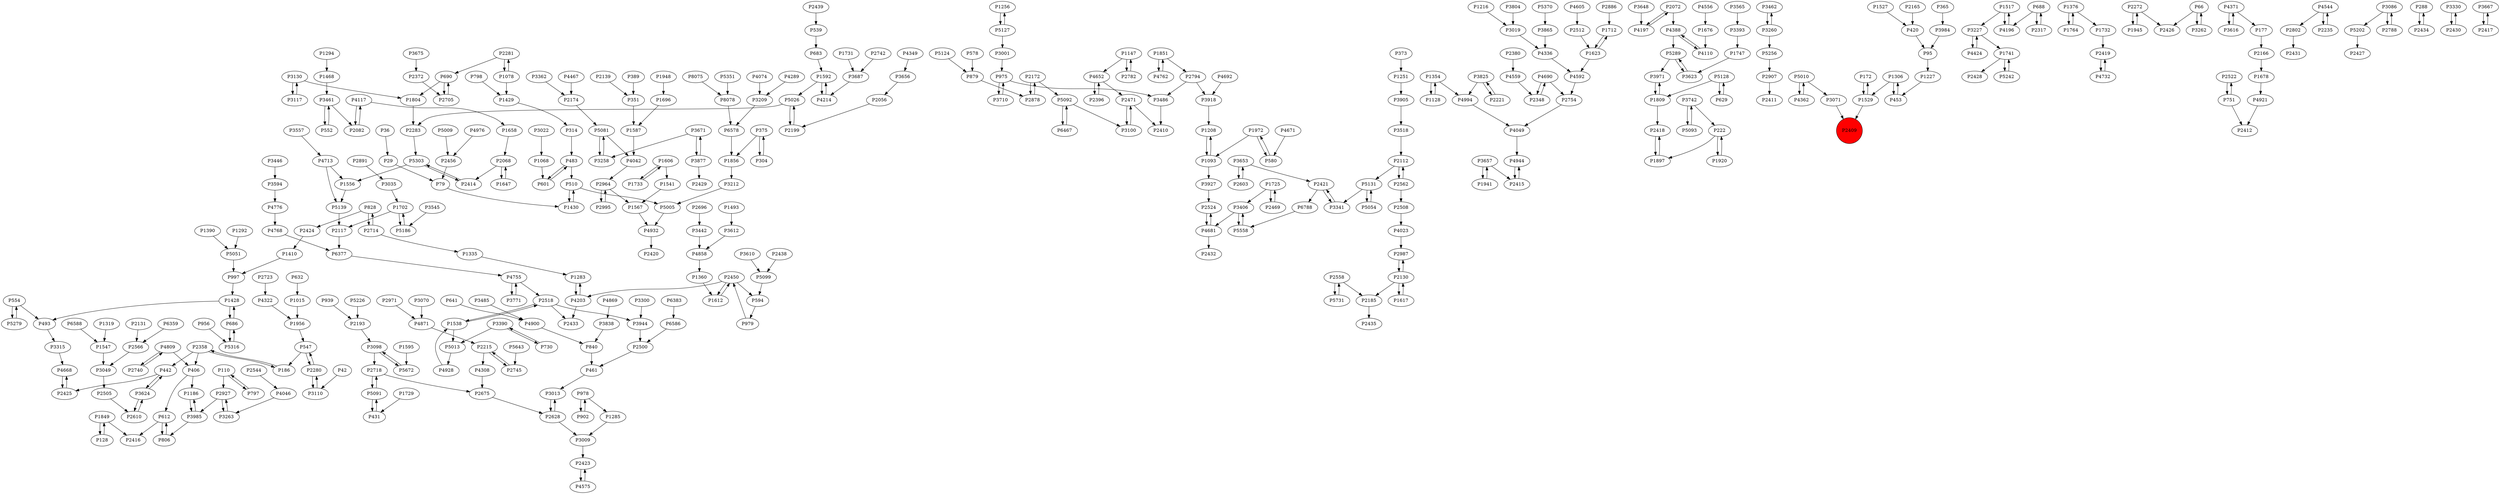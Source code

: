 digraph {
	P1428 -> P493
	P1319 -> P1547
	P2971 -> P4871
	P1256 -> P5127
	P3905 -> P3518
	P1712 -> P1623
	P2072 -> P4197
	P5303 -> P1556
	P5558 -> P3406
	P3462 -> P3260
	P2696 -> P3442
	P2358 -> P406
	P1702 -> P5186
	P1731 -> P3687
	P3130 -> P1804
	P172 -> P1529
	P4575 -> P2423
	P304 -> P375
	P939 -> P2193
	P1093 -> P3927
	P4042 -> P2964
	P3117 -> P3130
	P2450 -> P4203
	P4776 -> P4768
	P1741 -> P2428
	P1376 -> P1764
	P3838 -> P840
	P828 -> P2424
	P4197 -> P2072
	P4652 -> P2396
	P2603 -> P3653
	P840 -> P461
	P4681 -> P2432
	P1804 -> P2283
	P3648 -> P4197
	P2272 -> P1945
	P5128 -> P1809
	P4871 -> P2215
	P4349 -> P3656
	P3258 -> P5081
	P2130 -> P1617
	P2522 -> P751
	P975 -> P3486
	P4046 -> P3263
	P5010 -> P4362
	P4809 -> P2740
	P3461 -> P552
	P601 -> P483
	P3877 -> P2429
	P612 -> P2416
	P493 -> P3315
	P5643 -> P2745
	P751 -> P2522
	P2280 -> P3110
	P2068 -> P2414
	P828 -> P2714
	P2439 -> P539
	P3260 -> P5256
	P3616 -> P4371
	P2907 -> P2411
	P2964 -> P2995
	P1354 -> P1128
	P4371 -> P3616
	P2705 -> P690
	P4117 -> P1658
	P1251 -> P3905
	P1897 -> P2418
	P1354 -> P4994
	P4690 -> P2348
	P2112 -> P5131
	P554 -> P493
	P4994 -> P4049
	P2423 -> P4575
	P3049 -> P2505
	P483 -> P601
	P4755 -> P3771
	P1493 -> P3612
	P3485 -> P4900
	P4117 -> P2082
	P375 -> P1856
	P4556 -> P1676
	P2419 -> P4732
	P128 -> P1849
	P686 -> P5316
	P66 -> P3262
	P1612 -> P2450
	P1567 -> P4932
	P1658 -> P2068
	P547 -> P2280
	P5131 -> P5054
	P979 -> P2450
	P2456 -> P79
	P4203 -> P1283
	P4214 -> P1592
	P1227 -> P453
	P554 -> P5279
	P461 -> P3013
	P406 -> P612
	P1851 -> P2794
	P798 -> P1429
	P2754 -> P4049
	P2927 -> P3263
	P1360 -> P1612
	P975 -> P3710
	P3130 -> P3117
	P1729 -> P431
	P1956 -> P547
	P2802 -> P2431
	P5256 -> P2907
	P4424 -> P3227
	P5026 -> P2199
	P5226 -> P2193
	P1764 -> P1376
	P1941 -> P3657
	P2280 -> P547
	P3442 -> P4858
	P2450 -> P594
	P3341 -> P2421
	P3013 -> P2628
	P3212 -> P5005
	P4544 -> P2235
	P3742 -> P5093
	P6586 -> P2500
	P453 -> P1306
	P79 -> P1430
	P5051 -> P997
	P2878 -> P2172
	P36 -> P29
	P442 -> P3624
	P3406 -> P4681
	P3110 -> P2280
	P4692 -> P3918
	P2512 -> P1623
	P3070 -> P4871
	P5010 -> P3071
	P1468 -> P3461
	P4336 -> P4592
	P3390 -> P5013
	P612 -> P806
	P2139 -> P351
	P2185 -> P2435
	P1747 -> P3623
	P2415 -> P4944
	P3022 -> P1068
	P5202 -> P2427
	P1849 -> P128
	P4713 -> P1556
	P1216 -> P3019
	P2794 -> P3486
	P2505 -> P2610
	P879 -> P2878
	P5316 -> P686
	P1676 -> P4110
	P3019 -> P4336
	P4371 -> P177
	P3393 -> P1747
	P1527 -> P420
	P902 -> P978
	P6467 -> P5092
	P4858 -> P1360
	P2174 -> P5081
	P4388 -> P5289
	P688 -> P2317
	P4732 -> P2419
	P580 -> P1972
	P2424 -> P1410
	P4362 -> P5010
	P4110 -> P4388
	P288 -> P2434
	P406 -> P1186
	P1428 -> P686
	P4605 -> P2512
	P1430 -> P510
	P5092 -> P6467
	P6788 -> P5558
	P2469 -> P1725
	P3330 -> P2430
	P4755 -> P2518
	P4196 -> P1517
	P3918 -> P1208
	P2193 -> P3098
	P1390 -> P5051
	P6578 -> P1856
	P730 -> P3390
	P1617 -> P2130
	P186 -> P2358
	P177 -> P2166
	P66 -> P2426
	P5091 -> P2718
	P1078 -> P1429
	P5081 -> P4042
	P3612 -> P4858
	P3260 -> P3462
	P2072 -> P4388
	P1529 -> P172
	P1725 -> P3406
	P3610 -> P5099
	P1733 -> P1606
	P4809 -> P406
	P1587 -> P4042
	P2317 -> P688
	P3865 -> P4336
	P1920 -> P222
	P2562 -> P2508
	P2714 -> P1335
	P4869 -> P3838
	P2215 -> P2745
	P3710 -> P975
	P3657 -> P2415
	P1945 -> P2272
	P2438 -> P5099
	P552 -> P3461
	P997 -> P1428
	P578 -> P879
	P2348 -> P4690
	P5127 -> P3001
	P2283 -> P5303
	P420 -> P95
	P1547 -> P3049
	P3100 -> P2471
	P3098 -> P2718
	P3944 -> P2500
	P6588 -> P1547
	P3086 -> P2788
	P3742 -> P222
	P1283 -> P4203
	P3001 -> P975
	P351 -> P1587
	P3594 -> P4776
	P8075 -> P8078
	P3390 -> P730
	P1147 -> P2782
	P2450 -> P1612
	P4681 -> P2524
	P2714 -> P828
	P5731 -> P2558
	P2471 -> P2410
	P2215 -> P4308
	P2610 -> P3624
	P1208 -> P1093
	P2172 -> P2878
	P2172 -> P5092
	P1851 -> P4762
	P4388 -> P4110
	P3771 -> P4755
	P2421 -> P3341
	P2199 -> P5026
	P2718 -> P2675
	P1294 -> P1468
	P4652 -> P2471
	P3971 -> P1809
	P3984 -> P95
	P2130 -> P2987
	P3362 -> P2174
	P6359 -> P2566
	P4976 -> P2456
	P2987 -> P2130
	P3545 -> P5186
	P2281 -> P1078
	P1647 -> P2068
	P690 -> P1804
	P5131 -> P3341
	P5242 -> P1741
	P1015 -> P1956
	P2471 -> P3100
	P5013 -> P4928
	P2500 -> P461
	P95 -> P1227
	P29 -> P79
	P2421 -> P6788
	P1556 -> P5139
	P5127 -> P1256
	P1068 -> P601
	P3687 -> P4214
	P3653 -> P2603
	P6383 -> P6586
	P3035 -> P1702
	P5279 -> P554
	P2372 -> P2705
	P1541 -> P1567
	P3671 -> P3877
	P4762 -> P1851
	P3927 -> P2524
	P4928 -> P1538
	P2927 -> P3985
	P1538 -> P2518
	P2718 -> P5091
	P4544 -> P2802
	P4900 -> P840
	P3653 -> P2421
	P1292 -> P5051
	P4049 -> P4944
	P1595 -> P5672
	P1529 -> P2409
	P2558 -> P5731
	P1429 -> P314
	P373 -> P1251
	P5124 -> P879
	P3557 -> P4713
	P5186 -> P1702
	P629 -> P5128
	P2742 -> P3687
	P5351 -> P8078
	P3624 -> P442
	P2380 -> P4559
	P1732 -> P2419
	P4921 -> P2412
	P2562 -> P2112
	P688 -> P4196
	P314 -> P483
	P683 -> P1592
	P5026 -> P2283
	P1809 -> P2418
	P3671 -> P3258
	P2544 -> P4046
	P3263 -> P2927
	P1147 -> P4652
	P2886 -> P1712
	P2166 -> P1678
	P442 -> P2425
	P3071 -> P2409
	P2524 -> P4681
	P3877 -> P3671
	P1306 -> P1529
	P5303 -> P2414
	P978 -> P902
	P2396 -> P4652
	P2056 -> P2199
	P4768 -> P6377
	P4592 -> P2754
	P978 -> P1285
	P4559 -> P2348
	P5289 -> P3971
	P2425 -> P4668
	P1856 -> P3212
	P2221 -> P3825
	P5092 -> P3100
	P5370 -> P3865
	P3486 -> P2410
	P3667 -> P2417
	P2082 -> P4117
	P2117 -> P6377
	P1186 -> P3985
	P2358 -> P186
	P751 -> P2412
	P686 -> P1428
	P5081 -> P3258
	P797 -> P110
	P4944 -> P2415
	P510 -> P1430
	P1592 -> P4214
	P3825 -> P2221
	P1538 -> P5013
	P1725 -> P2469
	P4322 -> P1956
	P1517 -> P4196
	P510 -> P5005
	P3227 -> P1741
	P3098 -> P5672
	P2358 -> P442
	P8078 -> P6578
	P1285 -> P3009
	P1606 -> P1541
	P3518 -> P2112
	P222 -> P1897
	P539 -> P683
	P1592 -> P5026
	P110 -> P797
	P2417 -> P3667
	P3675 -> P2372
	P1376 -> P1732
	P2131 -> P2566
	P5005 -> P4932
	P2723 -> P4322
	P5093 -> P3742
	P1623 -> P4592
	P2414 -> P5303
	P3406 -> P5558
	P1972 -> P580
	P5099 -> P594
	P4023 -> P2987
	P5139 -> P2117
	P110 -> P2927
	P956 -> P5316
	P2430 -> P3330
	P2112 -> P2562
	P3461 -> P2082
	P5009 -> P2456
	P2418 -> P1897
	P547 -> P186
	P1741 -> P5242
	P2964 -> P1567
	P1948 -> P1696
	P4203 -> P2433
	P1093 -> P1208
	P5091 -> P431
	P3009 -> P2423
	P4671 -> P580
	P2628 -> P3013
	P2068 -> P1647
	P483 -> P510
	P1410 -> P997
	P1335 -> P1283
	P806 -> P612
	P690 -> P2705
	P2558 -> P2185
	P3623 -> P5289
	P1678 -> P4921
	P365 -> P3984
	P3086 -> P5202
	P1606 -> P1733
	P2995 -> P2964
	P1128 -> P1354
	P1972 -> P1093
	P2518 -> P2433
	P5289 -> P3623
	P2272 -> P2426
	P2518 -> P3944
	P3804 -> P3019
	P594 -> P979
	P4690 -> P2754
	P3446 -> P3594
	P1702 -> P2117
	P1696 -> P1587
	P5128 -> P629
	P2434 -> P288
	P6377 -> P4755
	P389 -> P351
	P2518 -> P1538
	P2235 -> P4544
	P4713 -> P5139
	P2745 -> P2215
	P1517 -> P3227
	P2566 -> P3049
	P431 -> P5091
	P1306 -> P453
	P3657 -> P1941
	P3985 -> P806
	P3565 -> P3393
	P3227 -> P4424
	P1623 -> P1712
	P3315 -> P4668
	P3985 -> P1186
	P1849 -> P2416
	P5054 -> P5131
	P2788 -> P3086
	P4668 -> P2425
	P3656 -> P2056
	P42 -> P3110
	P3825 -> P4994
	P2891 -> P3035
	P2675 -> P2628
	P1078 -> P2281
	P1809 -> P3971
	P2782 -> P1147
	P2165 -> P420
	P2740 -> P4809
	P641 -> P4900
	P3624 -> P2610
	P4932 -> P2420
	P222 -> P1920
	P2281 -> P690
	P2130 -> P2185
	P4074 -> P3209
	P3262 -> P66
	P2508 -> P4023
	P2794 -> P3918
	P5672 -> P3098
	P632 -> P1015
	P2628 -> P3009
	P4289 -> P3209
	P3209 -> P6578
	P4308 -> P2675
	P3300 -> P3944
	P375 -> P304
	P4467 -> P2174
	P2409 [shape=circle]
	P2409 [style=filled]
	P2409 [fillcolor=red]
}